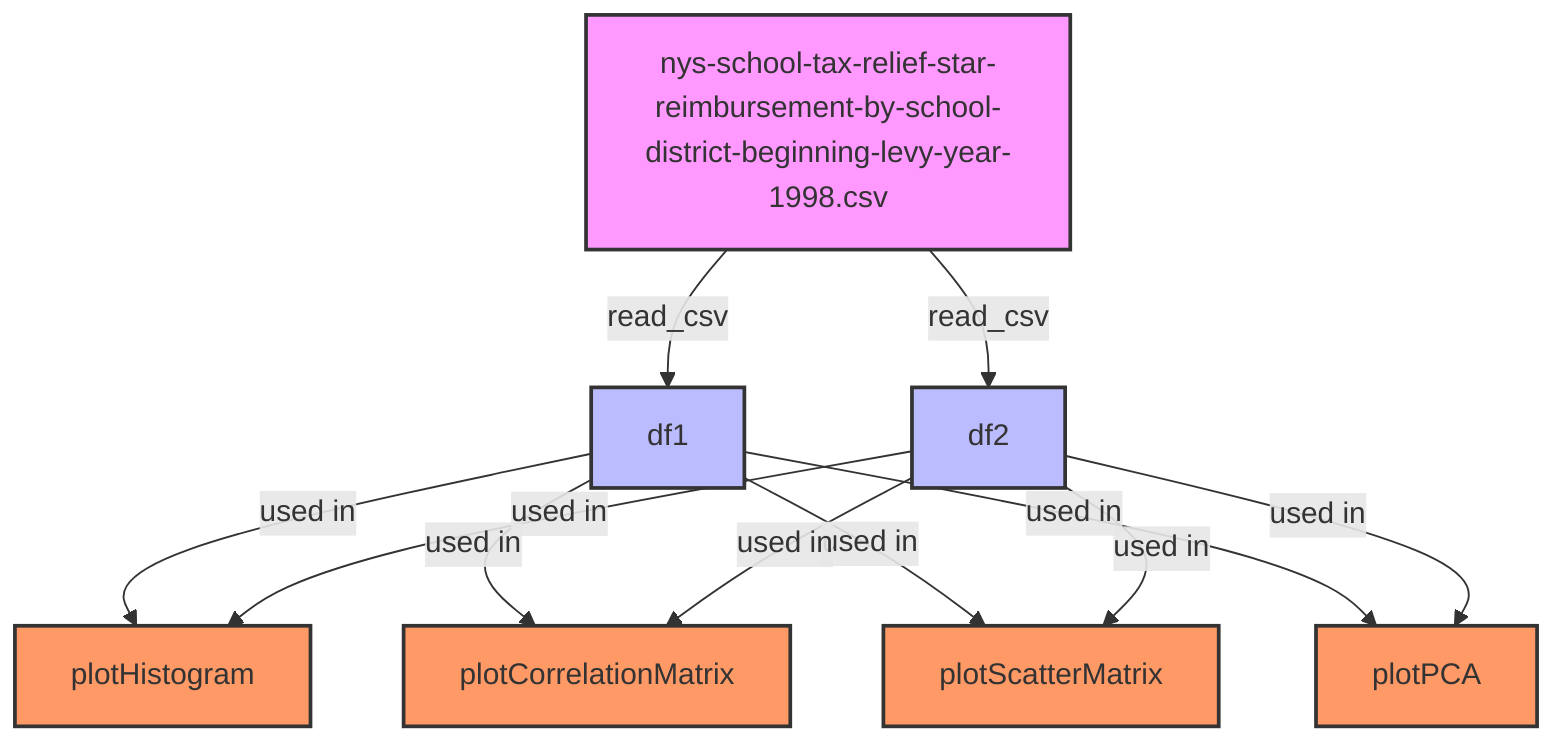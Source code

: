 flowchart TD
    %% Data Sources
    A["nys-school-tax-relief-star-reimbursement-by-county-beginning-levy-year-1998.csv"] -->|read_csv| B["df1"]
    A["nys-school-tax-relief-star-reimbursement-by-school-district-beginning-levy-year-1998.csv"] -->|read_csv| C["df2"]

    %% Data Variables
    B["df1"] -- used in --> D["plotHistogram"]
    B["df1"] -- used in --> E["plotCorrelationMatrix"]
    B["df1"] -- used in --> F["plotScatterMatrix"]
    B["df1"] -- used in --> G["plotPCA"]
    
    C["df2"] -- used in --> D["plotHistogram"]
    C["df2"] -- used in --> E["plotCorrelationMatrix"]
    C["df2"] -- used in --> F["plotScatterMatrix"]
    C["df2"] -- used in --> G["plotPCA"]

    %% Comments
    classDef dataSource fill:#f9f,stroke:#333,stroke-width:2px;
    classDef dataVariable fill:#bbf,stroke:#333,stroke-width:2px;
    classDef process fill:#f96,stroke:#333,stroke-width:2px;

    class A dataSource;
    class B,C dataVariable;
    class D,E,F,G process;
